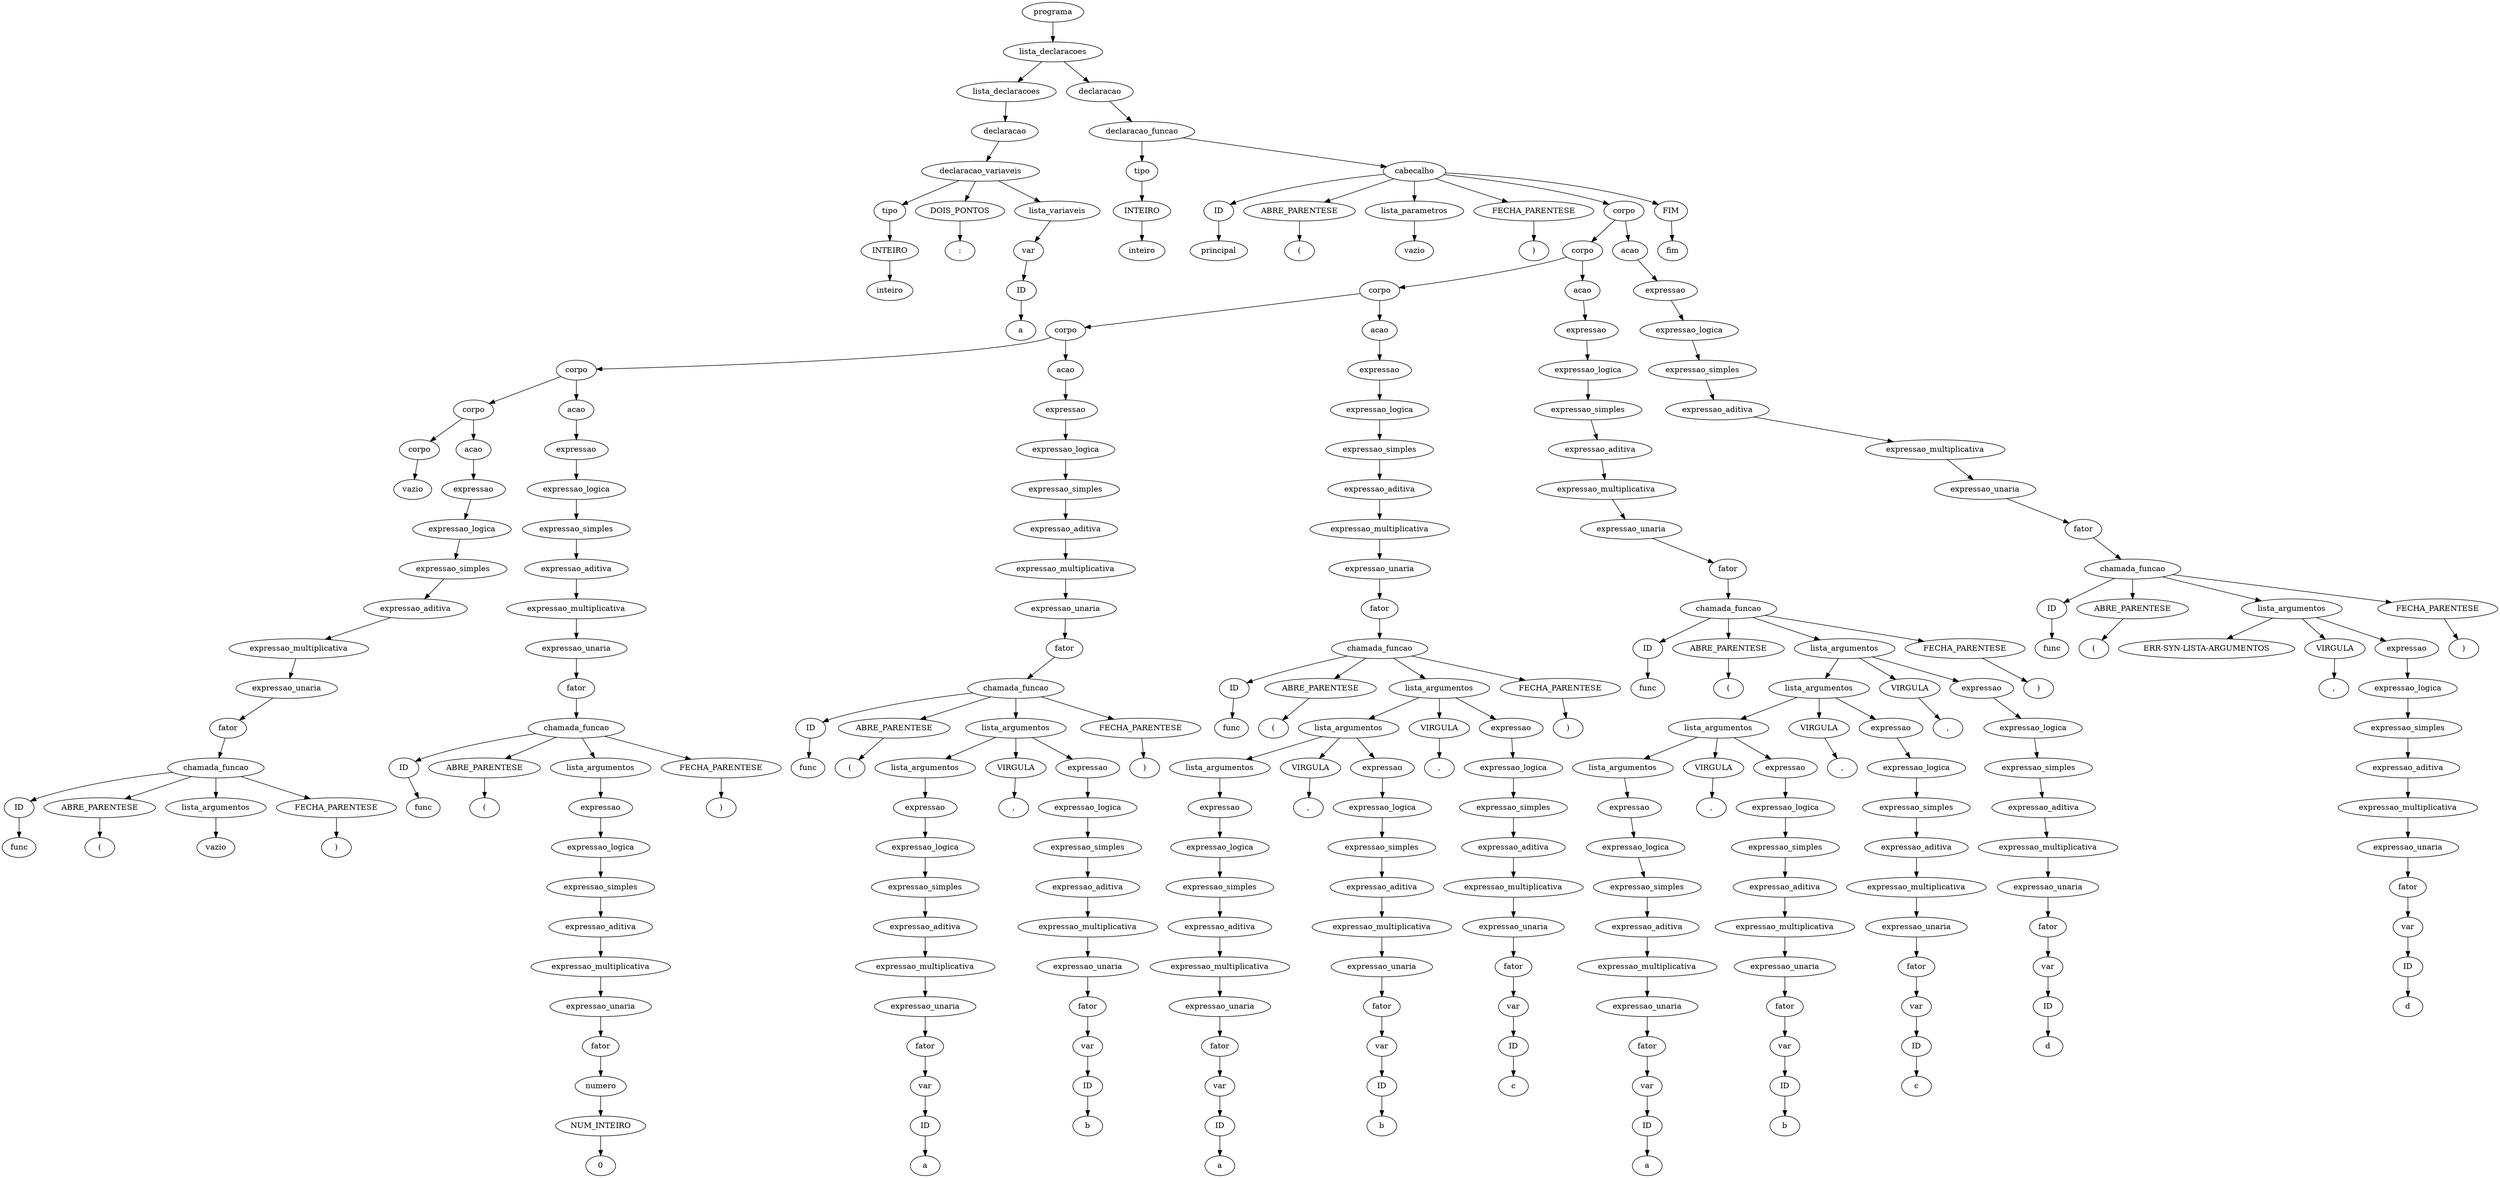 digraph tree {
    "0x0" [label="programa"];
    "0x1" [label="lista_declaracoes"];
    "0x2" [label="lista_declaracoes"];
    "0x3" [label="declaracao"];
    "0x4" [label="declaracao_variaveis"];
    "0x5" [label="tipo"];
    "0x6" [label="INTEIRO"];
    "0x7" [label="inteiro"];
    "0x8" [label="DOIS_PONTOS"];
    "0x9" [label=":"];
    "0xa" [label="lista_variaveis"];
    "0xb" [label="var"];
    "0xc" [label="ID"];
    "0xd" [label="a"];
    "0xe" [label="declaracao"];
    "0xf" [label="declaracao_funcao"];
    "0x10" [label="tipo"];
    "0x11" [label="INTEIRO"];
    "0x12" [label="inteiro"];
    "0x13" [label="cabecalho"];
    "0x14" [label="ID"];
    "0x15" [label="principal"];
    "0x16" [label="ABRE_PARENTESE"];
    "0x17" [label="("];
    "0x18" [label="lista_parametros"];
    "0x19" [label="vazio"];
    "0x1a" [label="FECHA_PARENTESE"];
    "0x1b" [label=")"];
    "0x1c" [label="corpo"];
    "0x1d" [label="corpo"];
    "0x1e" [label="corpo"];
    "0x1f" [label="corpo"];
    "0x20" [label="corpo"];
    "0x21" [label="corpo"];
    "0x22" [label="corpo"];
    "0x23" [label="vazio"];
    "0x24" [label="acao"];
    "0x25" [label="expressao"];
    "0x26" [label="expressao_logica"];
    "0x27" [label="expressao_simples"];
    "0x28" [label="expressao_aditiva"];
    "0x29" [label="expressao_multiplicativa"];
    "0x2a" [label="expressao_unaria"];
    "0x2b" [label="fator"];
    "0x2c" [label="chamada_funcao"];
    "0x2d" [label="ID"];
    "0x2e" [label="func"];
    "0x2f" [label="ABRE_PARENTESE"];
    "0x30" [label="("];
    "0x31" [label="lista_argumentos"];
    "0x32" [label="vazio"];
    "0x33" [label="FECHA_PARENTESE"];
    "0x34" [label=")"];
    "0x35" [label="acao"];
    "0x36" [label="expressao"];
    "0x37" [label="expressao_logica"];
    "0x38" [label="expressao_simples"];
    "0x39" [label="expressao_aditiva"];
    "0x3a" [label="expressao_multiplicativa"];
    "0x3b" [label="expressao_unaria"];
    "0x3c" [label="fator"];
    "0x3d" [label="chamada_funcao"];
    "0x3e" [label="ID"];
    "0x3f" [label="func"];
    "0x40" [label="ABRE_PARENTESE"];
    "0x41" [label="("];
    "0x42" [label="lista_argumentos"];
    "0x43" [label="expressao"];
    "0x44" [label="expressao_logica"];
    "0x45" [label="expressao_simples"];
    "0x46" [label="expressao_aditiva"];
    "0x47" [label="expressao_multiplicativa"];
    "0x48" [label="expressao_unaria"];
    "0x49" [label="fator"];
    "0x4a" [label="numero"];
    "0x4b" [label="NUM_INTEIRO"];
    "0x4c" [label="0"];
    "0x4d" [label="FECHA_PARENTESE"];
    "0x4e" [label=")"];
    "0x4f" [label="acao"];
    "0x50" [label="expressao"];
    "0x51" [label="expressao_logica"];
    "0x52" [label="expressao_simples"];
    "0x53" [label="expressao_aditiva"];
    "0x54" [label="expressao_multiplicativa"];
    "0x55" [label="expressao_unaria"];
    "0x56" [label="fator"];
    "0x57" [label="chamada_funcao"];
    "0x58" [label="ID"];
    "0x59" [label="func"];
    "0x5a" [label="ABRE_PARENTESE"];
    "0x5b" [label="("];
    "0x5c" [label="lista_argumentos"];
    "0x5d" [label="lista_argumentos"];
    "0x5e" [label="expressao"];
    "0x5f" [label="expressao_logica"];
    "0x60" [label="expressao_simples"];
    "0x61" [label="expressao_aditiva"];
    "0x62" [label="expressao_multiplicativa"];
    "0x63" [label="expressao_unaria"];
    "0x64" [label="fator"];
    "0x65" [label="var"];
    "0x66" [label="ID"];
    "0x67" [label="a"];
    "0x68" [label="VIRGULA"];
    "0x69" [label=","];
    "0x6a" [label="expressao"];
    "0x6b" [label="expressao_logica"];
    "0x6c" [label="expressao_simples"];
    "0x6d" [label="expressao_aditiva"];
    "0x6e" [label="expressao_multiplicativa"];
    "0x6f" [label="expressao_unaria"];
    "0x70" [label="fator"];
    "0x71" [label="var"];
    "0x72" [label="ID"];
    "0x73" [label="b"];
    "0x74" [label="FECHA_PARENTESE"];
    "0x75" [label=")"];
    "0x76" [label="acao"];
    "0x77" [label="expressao"];
    "0x78" [label="expressao_logica"];
    "0x79" [label="expressao_simples"];
    "0x7a" [label="expressao_aditiva"];
    "0x7b" [label="expressao_multiplicativa"];
    "0x7c" [label="expressao_unaria"];
    "0x7d" [label="fator"];
    "0x7e" [label="chamada_funcao"];
    "0x7f" [label="ID"];
    "0x80" [label="func"];
    "0x81" [label="ABRE_PARENTESE"];
    "0x82" [label="("];
    "0x83" [label="lista_argumentos"];
    "0x84" [label="lista_argumentos"];
    "0x85" [label="lista_argumentos"];
    "0x86" [label="expressao"];
    "0x87" [label="expressao_logica"];
    "0x88" [label="expressao_simples"];
    "0x89" [label="expressao_aditiva"];
    "0x8a" [label="expressao_multiplicativa"];
    "0x8b" [label="expressao_unaria"];
    "0x8c" [label="fator"];
    "0x8d" [label="var"];
    "0x8e" [label="ID"];
    "0x8f" [label="a"];
    "0x90" [label="VIRGULA"];
    "0x91" [label=","];
    "0x92" [label="expressao"];
    "0x93" [label="expressao_logica"];
    "0x94" [label="expressao_simples"];
    "0x95" [label="expressao_aditiva"];
    "0x96" [label="expressao_multiplicativa"];
    "0x97" [label="expressao_unaria"];
    "0x98" [label="fator"];
    "0x99" [label="var"];
    "0x9a" [label="ID"];
    "0x9b" [label="b"];
    "0x9c" [label="VIRGULA"];
    "0x9d" [label=","];
    "0x9e" [label="expressao"];
    "0x9f" [label="expressao_logica"];
    "0xa0" [label="expressao_simples"];
    "0xa1" [label="expressao_aditiva"];
    "0xa2" [label="expressao_multiplicativa"];
    "0xa3" [label="expressao_unaria"];
    "0xa4" [label="fator"];
    "0xa5" [label="var"];
    "0xa6" [label="ID"];
    "0xa7" [label="c"];
    "0xa8" [label="FECHA_PARENTESE"];
    "0xa9" [label=")"];
    "0xaa" [label="acao"];
    "0xab" [label="expressao"];
    "0xac" [label="expressao_logica"];
    "0xad" [label="expressao_simples"];
    "0xae" [label="expressao_aditiva"];
    "0xaf" [label="expressao_multiplicativa"];
    "0xb0" [label="expressao_unaria"];
    "0xb1" [label="fator"];
    "0xb2" [label="chamada_funcao"];
    "0xb3" [label="ID"];
    "0xb4" [label="func"];
    "0xb5" [label="ABRE_PARENTESE"];
    "0xb6" [label="("];
    "0xb7" [label="lista_argumentos"];
    "0xb8" [label="lista_argumentos"];
    "0xb9" [label="lista_argumentos"];
    "0xba" [label="lista_argumentos"];
    "0xbb" [label="expressao"];
    "0xbc" [label="expressao_logica"];
    "0xbd" [label="expressao_simples"];
    "0xbe" [label="expressao_aditiva"];
    "0xbf" [label="expressao_multiplicativa"];
    "0xc0" [label="expressao_unaria"];
    "0xc1" [label="fator"];
    "0xc2" [label="var"];
    "0xc3" [label="ID"];
    "0xc4" [label="a"];
    "0xc5" [label="VIRGULA"];
    "0xc6" [label=","];
    "0xc7" [label="expressao"];
    "0xc8" [label="expressao_logica"];
    "0xc9" [label="expressao_simples"];
    "0xca" [label="expressao_aditiva"];
    "0xcb" [label="expressao_multiplicativa"];
    "0xcc" [label="expressao_unaria"];
    "0xcd" [label="fator"];
    "0xce" [label="var"];
    "0xcf" [label="ID"];
    "0xd0" [label="b"];
    "0xd1" [label="VIRGULA"];
    "0xd2" [label=","];
    "0xd3" [label="expressao"];
    "0xd4" [label="expressao_logica"];
    "0xd5" [label="expressao_simples"];
    "0xd6" [label="expressao_aditiva"];
    "0xd7" [label="expressao_multiplicativa"];
    "0xd8" [label="expressao_unaria"];
    "0xd9" [label="fator"];
    "0xda" [label="var"];
    "0xdb" [label="ID"];
    "0xdc" [label="c"];
    "0xdd" [label="VIRGULA"];
    "0xde" [label=","];
    "0xdf" [label="expressao"];
    "0xe0" [label="expressao_logica"];
    "0xe1" [label="expressao_simples"];
    "0xe2" [label="expressao_aditiva"];
    "0xe3" [label="expressao_multiplicativa"];
    "0xe4" [label="expressao_unaria"];
    "0xe5" [label="fator"];
    "0xe6" [label="var"];
    "0xe7" [label="ID"];
    "0xe8" [label="d"];
    "0xe9" [label="FECHA_PARENTESE"];
    "0xea" [label=")"];
    "0xeb" [label="acao"];
    "0xec" [label="expressao"];
    "0xed" [label="expressao_logica"];
    "0xee" [label="expressao_simples"];
    "0xef" [label="expressao_aditiva"];
    "0xf0" [label="expressao_multiplicativa"];
    "0xf1" [label="expressao_unaria"];
    "0xf2" [label="fator"];
    "0xf3" [label="chamada_funcao"];
    "0xf4" [label="ID"];
    "0xf5" [label="func"];
    "0xf6" [label="ABRE_PARENTESE"];
    "0xf7" [label="("];
    "0xf8" [label="lista_argumentos"];
    "0xf9" [label="ERR-SYN-LISTA-ARGUMENTOS"];
    "0xfa" [label="VIRGULA"];
    "0xfb" [label=","];
    "0xfc" [label="expressao"];
    "0xfd" [label="expressao_logica"];
    "0xfe" [label="expressao_simples"];
    "0xff" [label="expressao_aditiva"];
    "0x100" [label="expressao_multiplicativa"];
    "0x101" [label="expressao_unaria"];
    "0x102" [label="fator"];
    "0x103" [label="var"];
    "0x104" [label="ID"];
    "0x105" [label="d"];
    "0x106" [label="FECHA_PARENTESE"];
    "0x107" [label=")"];
    "0x108" [label="FIM"];
    "0x109" [label="fim"];
    "0x0" -> "0x1";
    "0x1" -> "0x2";
    "0x1" -> "0xe";
    "0x2" -> "0x3";
    "0x3" -> "0x4";
    "0x4" -> "0x5";
    "0x4" -> "0x8";
    "0x4" -> "0xa";
    "0x5" -> "0x6";
    "0x6" -> "0x7";
    "0x8" -> "0x9";
    "0xa" -> "0xb";
    "0xb" -> "0xc";
    "0xc" -> "0xd";
    "0xe" -> "0xf";
    "0xf" -> "0x10";
    "0xf" -> "0x13";
    "0x10" -> "0x11";
    "0x11" -> "0x12";
    "0x13" -> "0x14";
    "0x13" -> "0x16";
    "0x13" -> "0x18";
    "0x13" -> "0x1a";
    "0x13" -> "0x1c";
    "0x13" -> "0x108";
    "0x14" -> "0x15";
    "0x16" -> "0x17";
    "0x18" -> "0x19";
    "0x1a" -> "0x1b";
    "0x1c" -> "0x1d";
    "0x1c" -> "0xeb";
    "0x1d" -> "0x1e";
    "0x1d" -> "0xaa";
    "0x1e" -> "0x1f";
    "0x1e" -> "0x76";
    "0x1f" -> "0x20";
    "0x1f" -> "0x4f";
    "0x20" -> "0x21";
    "0x20" -> "0x35";
    "0x21" -> "0x22";
    "0x21" -> "0x24";
    "0x22" -> "0x23";
    "0x24" -> "0x25";
    "0x25" -> "0x26";
    "0x26" -> "0x27";
    "0x27" -> "0x28";
    "0x28" -> "0x29";
    "0x29" -> "0x2a";
    "0x2a" -> "0x2b";
    "0x2b" -> "0x2c";
    "0x2c" -> "0x2d";
    "0x2c" -> "0x2f";
    "0x2c" -> "0x31";
    "0x2c" -> "0x33";
    "0x2d" -> "0x2e";
    "0x2f" -> "0x30";
    "0x31" -> "0x32";
    "0x33" -> "0x34";
    "0x35" -> "0x36";
    "0x36" -> "0x37";
    "0x37" -> "0x38";
    "0x38" -> "0x39";
    "0x39" -> "0x3a";
    "0x3a" -> "0x3b";
    "0x3b" -> "0x3c";
    "0x3c" -> "0x3d";
    "0x3d" -> "0x3e";
    "0x3d" -> "0x40";
    "0x3d" -> "0x42";
    "0x3d" -> "0x4d";
    "0x3e" -> "0x3f";
    "0x40" -> "0x41";
    "0x42" -> "0x43";
    "0x43" -> "0x44";
    "0x44" -> "0x45";
    "0x45" -> "0x46";
    "0x46" -> "0x47";
    "0x47" -> "0x48";
    "0x48" -> "0x49";
    "0x49" -> "0x4a";
    "0x4a" -> "0x4b";
    "0x4b" -> "0x4c";
    "0x4d" -> "0x4e";
    "0x4f" -> "0x50";
    "0x50" -> "0x51";
    "0x51" -> "0x52";
    "0x52" -> "0x53";
    "0x53" -> "0x54";
    "0x54" -> "0x55";
    "0x55" -> "0x56";
    "0x56" -> "0x57";
    "0x57" -> "0x58";
    "0x57" -> "0x5a";
    "0x57" -> "0x5c";
    "0x57" -> "0x74";
    "0x58" -> "0x59";
    "0x5a" -> "0x5b";
    "0x5c" -> "0x5d";
    "0x5c" -> "0x68";
    "0x5c" -> "0x6a";
    "0x5d" -> "0x5e";
    "0x5e" -> "0x5f";
    "0x5f" -> "0x60";
    "0x60" -> "0x61";
    "0x61" -> "0x62";
    "0x62" -> "0x63";
    "0x63" -> "0x64";
    "0x64" -> "0x65";
    "0x65" -> "0x66";
    "0x66" -> "0x67";
    "0x68" -> "0x69";
    "0x6a" -> "0x6b";
    "0x6b" -> "0x6c";
    "0x6c" -> "0x6d";
    "0x6d" -> "0x6e";
    "0x6e" -> "0x6f";
    "0x6f" -> "0x70";
    "0x70" -> "0x71";
    "0x71" -> "0x72";
    "0x72" -> "0x73";
    "0x74" -> "0x75";
    "0x76" -> "0x77";
    "0x77" -> "0x78";
    "0x78" -> "0x79";
    "0x79" -> "0x7a";
    "0x7a" -> "0x7b";
    "0x7b" -> "0x7c";
    "0x7c" -> "0x7d";
    "0x7d" -> "0x7e";
    "0x7e" -> "0x7f";
    "0x7e" -> "0x81";
    "0x7e" -> "0x83";
    "0x7e" -> "0xa8";
    "0x7f" -> "0x80";
    "0x81" -> "0x82";
    "0x83" -> "0x84";
    "0x83" -> "0x9c";
    "0x83" -> "0x9e";
    "0x84" -> "0x85";
    "0x84" -> "0x90";
    "0x84" -> "0x92";
    "0x85" -> "0x86";
    "0x86" -> "0x87";
    "0x87" -> "0x88";
    "0x88" -> "0x89";
    "0x89" -> "0x8a";
    "0x8a" -> "0x8b";
    "0x8b" -> "0x8c";
    "0x8c" -> "0x8d";
    "0x8d" -> "0x8e";
    "0x8e" -> "0x8f";
    "0x90" -> "0x91";
    "0x92" -> "0x93";
    "0x93" -> "0x94";
    "0x94" -> "0x95";
    "0x95" -> "0x96";
    "0x96" -> "0x97";
    "0x97" -> "0x98";
    "0x98" -> "0x99";
    "0x99" -> "0x9a";
    "0x9a" -> "0x9b";
    "0x9c" -> "0x9d";
    "0x9e" -> "0x9f";
    "0x9f" -> "0xa0";
    "0xa0" -> "0xa1";
    "0xa1" -> "0xa2";
    "0xa2" -> "0xa3";
    "0xa3" -> "0xa4";
    "0xa4" -> "0xa5";
    "0xa5" -> "0xa6";
    "0xa6" -> "0xa7";
    "0xa8" -> "0xa9";
    "0xaa" -> "0xab";
    "0xab" -> "0xac";
    "0xac" -> "0xad";
    "0xad" -> "0xae";
    "0xae" -> "0xaf";
    "0xaf" -> "0xb0";
    "0xb0" -> "0xb1";
    "0xb1" -> "0xb2";
    "0xb2" -> "0xb3";
    "0xb2" -> "0xb5";
    "0xb2" -> "0xb7";
    "0xb2" -> "0xe9";
    "0xb3" -> "0xb4";
    "0xb5" -> "0xb6";
    "0xb7" -> "0xb8";
    "0xb7" -> "0xdd";
    "0xb7" -> "0xdf";
    "0xb8" -> "0xb9";
    "0xb8" -> "0xd1";
    "0xb8" -> "0xd3";
    "0xb9" -> "0xba";
    "0xb9" -> "0xc5";
    "0xb9" -> "0xc7";
    "0xba" -> "0xbb";
    "0xbb" -> "0xbc";
    "0xbc" -> "0xbd";
    "0xbd" -> "0xbe";
    "0xbe" -> "0xbf";
    "0xbf" -> "0xc0";
    "0xc0" -> "0xc1";
    "0xc1" -> "0xc2";
    "0xc2" -> "0xc3";
    "0xc3" -> "0xc4";
    "0xc5" -> "0xc6";
    "0xc7" -> "0xc8";
    "0xc8" -> "0xc9";
    "0xc9" -> "0xca";
    "0xca" -> "0xcb";
    "0xcb" -> "0xcc";
    "0xcc" -> "0xcd";
    "0xcd" -> "0xce";
    "0xce" -> "0xcf";
    "0xcf" -> "0xd0";
    "0xd1" -> "0xd2";
    "0xd3" -> "0xd4";
    "0xd4" -> "0xd5";
    "0xd5" -> "0xd6";
    "0xd6" -> "0xd7";
    "0xd7" -> "0xd8";
    "0xd8" -> "0xd9";
    "0xd9" -> "0xda";
    "0xda" -> "0xdb";
    "0xdb" -> "0xdc";
    "0xdd" -> "0xde";
    "0xdf" -> "0xe0";
    "0xe0" -> "0xe1";
    "0xe1" -> "0xe2";
    "0xe2" -> "0xe3";
    "0xe3" -> "0xe4";
    "0xe4" -> "0xe5";
    "0xe5" -> "0xe6";
    "0xe6" -> "0xe7";
    "0xe7" -> "0xe8";
    "0xe9" -> "0xea";
    "0xeb" -> "0xec";
    "0xec" -> "0xed";
    "0xed" -> "0xee";
    "0xee" -> "0xef";
    "0xef" -> "0xf0";
    "0xf0" -> "0xf1";
    "0xf1" -> "0xf2";
    "0xf2" -> "0xf3";
    "0xf3" -> "0xf4";
    "0xf3" -> "0xf6";
    "0xf3" -> "0xf8";
    "0xf3" -> "0x106";
    "0xf4" -> "0xf5";
    "0xf6" -> "0xf7";
    "0xf8" -> "0xf9";
    "0xf8" -> "0xfa";
    "0xf8" -> "0xfc";
    "0xfa" -> "0xfb";
    "0xfc" -> "0xfd";
    "0xfd" -> "0xfe";
    "0xfe" -> "0xff";
    "0xff" -> "0x100";
    "0x100" -> "0x101";
    "0x101" -> "0x102";
    "0x102" -> "0x103";
    "0x103" -> "0x104";
    "0x104" -> "0x105";
    "0x106" -> "0x107";
    "0x108" -> "0x109";
}
